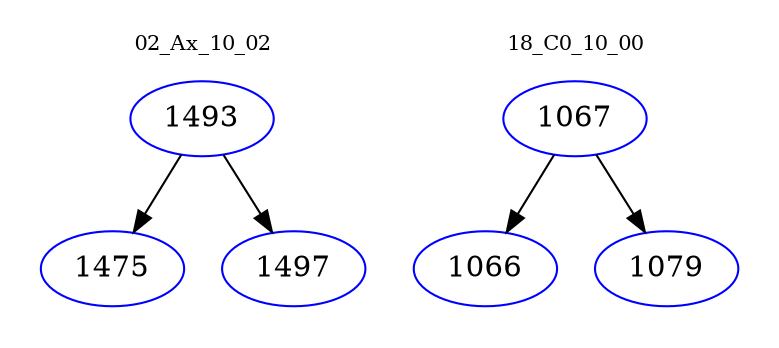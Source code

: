 digraph{
subgraph cluster_0 {
color = white
label = "02_Ax_10_02";
fontsize=10;
T0_1493 [label="1493", color="blue"]
T0_1493 -> T0_1475 [color="black"]
T0_1475 [label="1475", color="blue"]
T0_1493 -> T0_1497 [color="black"]
T0_1497 [label="1497", color="blue"]
}
subgraph cluster_1 {
color = white
label = "18_C0_10_00";
fontsize=10;
T1_1067 [label="1067", color="blue"]
T1_1067 -> T1_1066 [color="black"]
T1_1066 [label="1066", color="blue"]
T1_1067 -> T1_1079 [color="black"]
T1_1079 [label="1079", color="blue"]
}
}
